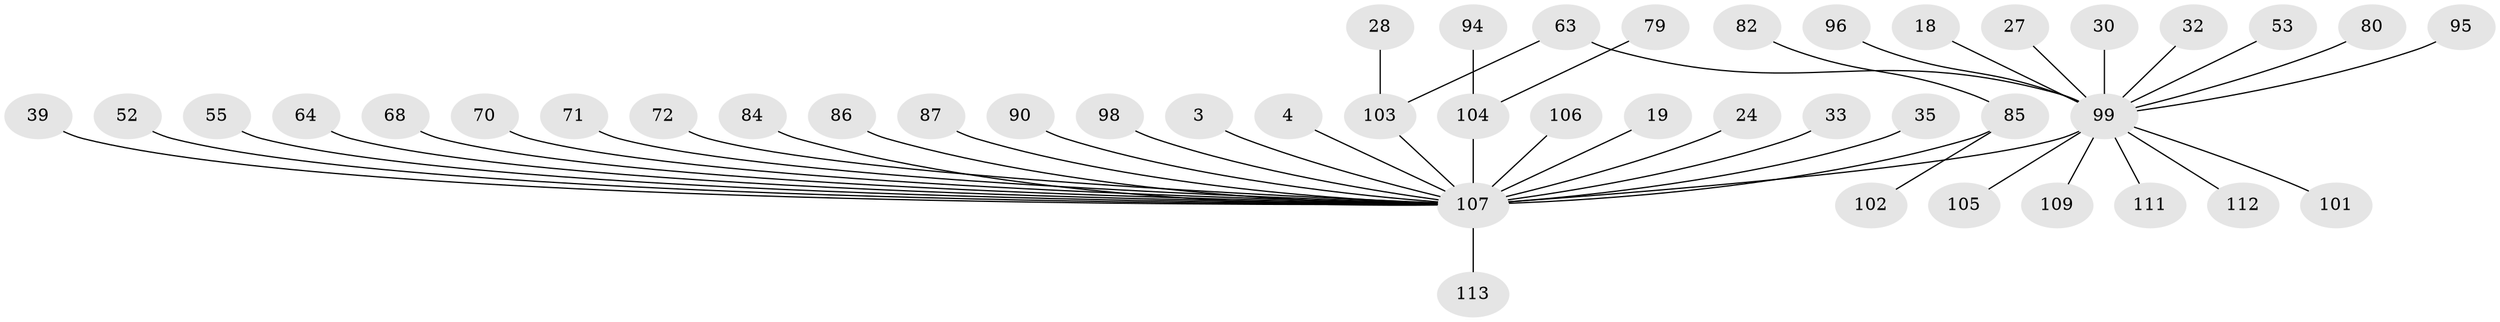 // original degree distribution, {31: 0.008849557522123894, 7: 0.008849557522123894, 1: 0.45132743362831856, 5: 0.017699115044247787, 11: 0.008849557522123894, 4: 0.13274336283185842, 10: 0.017699115044247787, 6: 0.02654867256637168, 20: 0.008849557522123894, 2: 0.24778761061946902, 3: 0.061946902654867256, 9: 0.008849557522123894}
// Generated by graph-tools (version 1.1) at 2025/50/03/04/25 21:50:38]
// undirected, 45 vertices, 45 edges
graph export_dot {
graph [start="1"]
  node [color=gray90,style=filled];
  3;
  4;
  18;
  19;
  24;
  27;
  28;
  30;
  32;
  33;
  35;
  39;
  52;
  53;
  55;
  63 [super="+11"];
  64;
  68;
  70;
  71;
  72;
  79 [super="+34"];
  80;
  82;
  84;
  85 [super="+58+29+61"];
  86 [super="+41"];
  87;
  90;
  94;
  95;
  96;
  98;
  99 [super="+21+50+51+66+17"];
  101 [super="+76"];
  102;
  103 [super="+48+38"];
  104 [super="+100+69+54"];
  105 [super="+44"];
  106 [super="+81"];
  107 [super="+13+73+42+74+75+77+97+93+89"];
  109;
  111;
  112 [super="+83"];
  113 [super="+110"];
  3 -- 107;
  4 -- 107;
  18 -- 99;
  19 -- 107;
  24 -- 107;
  27 -- 99;
  28 -- 103;
  30 -- 99;
  32 -- 99;
  33 -- 107;
  35 -- 107;
  39 -- 107;
  52 -- 107;
  53 -- 99;
  55 -- 107;
  63 -- 103;
  63 -- 99 [weight=2];
  64 -- 107;
  68 -- 107;
  70 -- 107;
  71 -- 107;
  72 -- 107;
  79 -- 104;
  80 -- 99;
  82 -- 85;
  84 -- 107;
  85 -- 102;
  85 -- 107 [weight=6];
  86 -- 107;
  87 -- 107;
  90 -- 107;
  94 -- 104;
  95 -- 99;
  96 -- 99;
  98 -- 107;
  99 -- 101;
  99 -- 107 [weight=19];
  99 -- 105;
  99 -- 109;
  99 -- 111;
  99 -- 112;
  103 -- 107 [weight=8];
  104 -- 107 [weight=10];
  106 -- 107;
  107 -- 113 [weight=2];
}
